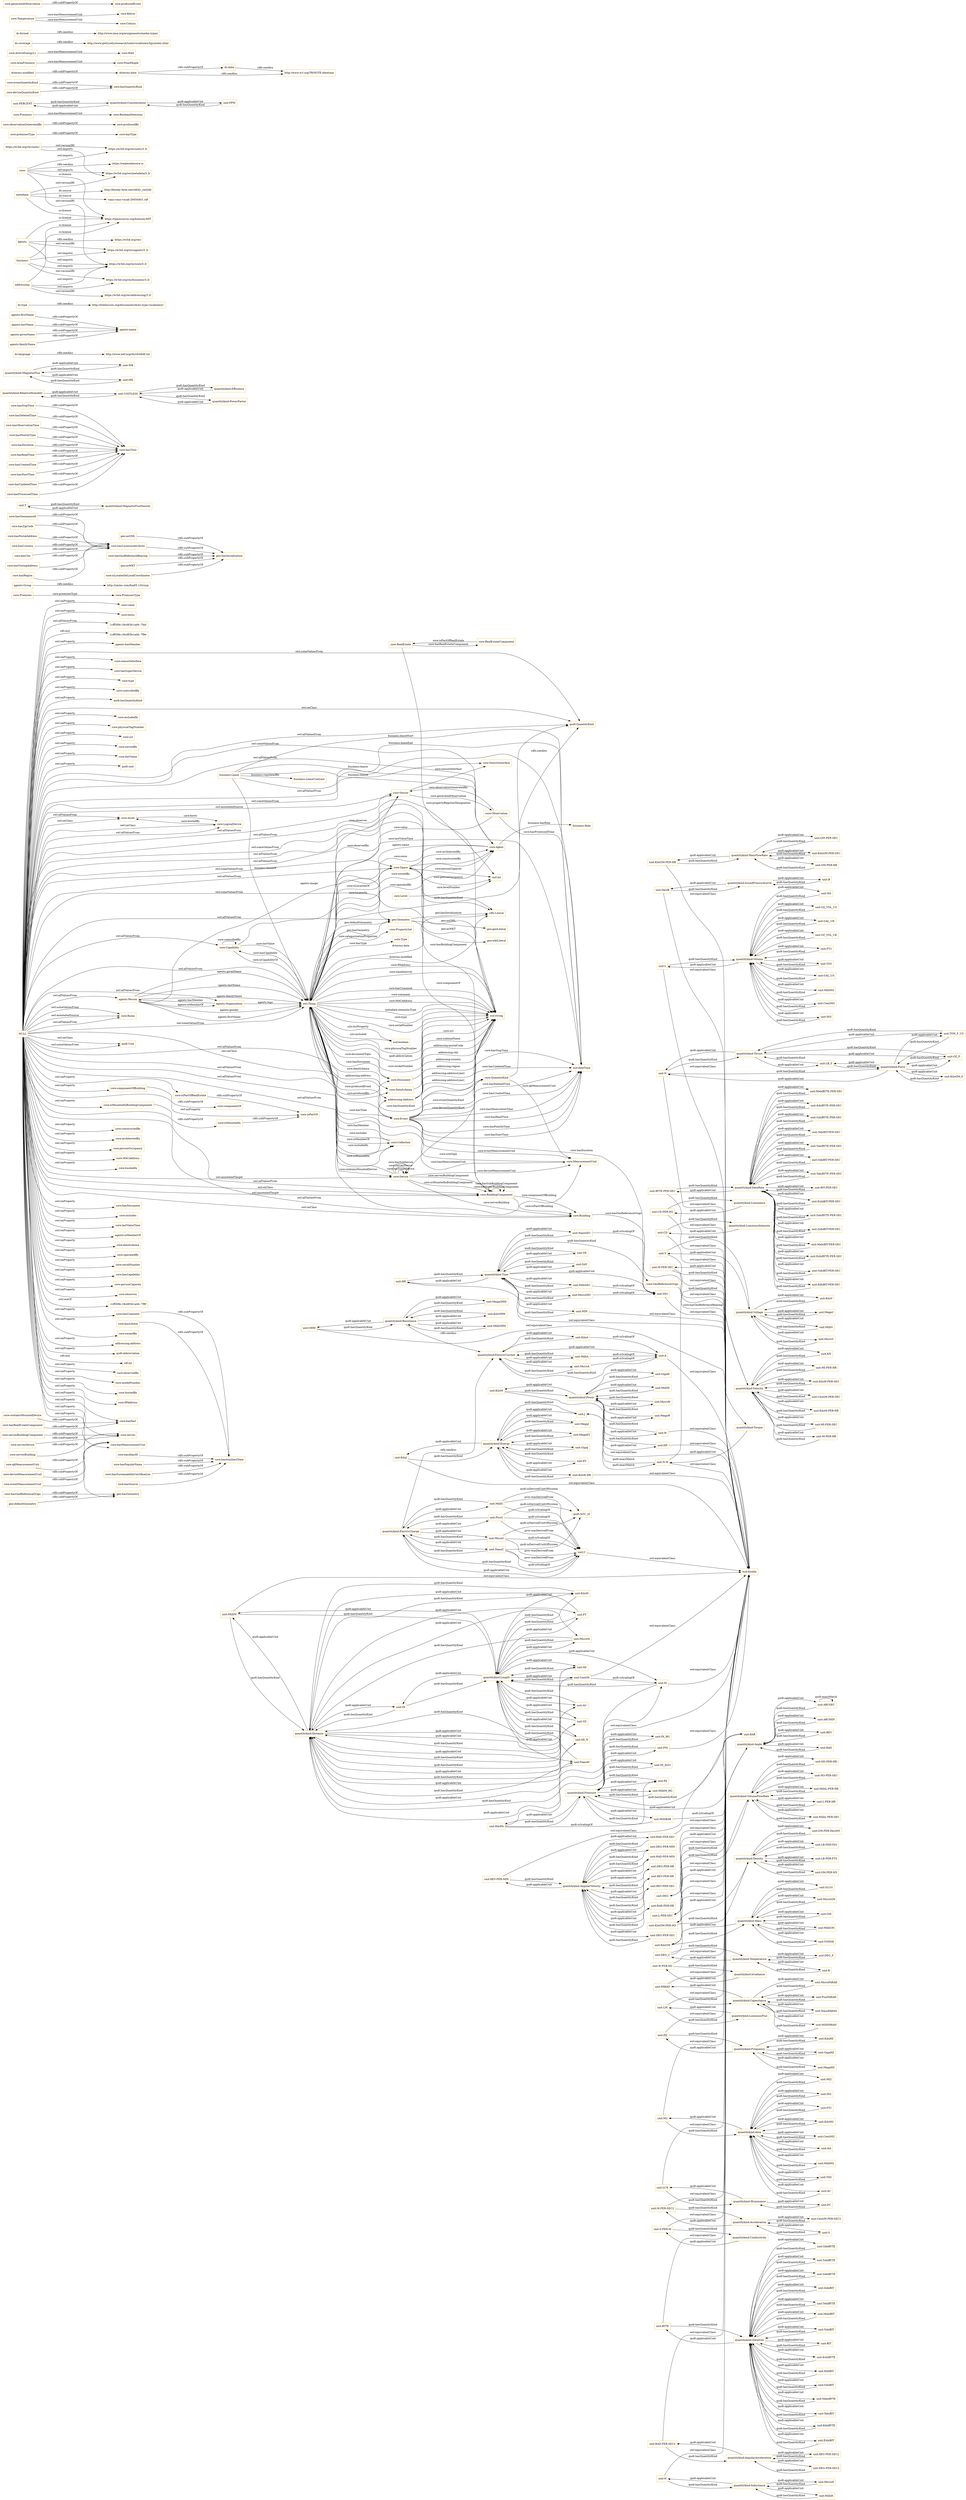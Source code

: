 digraph ar2dtool_diagram { 
rankdir=LR;
size="1501"
node [shape = rectangle, color="orange"]; "addressing:Address" "core:Premises" "core:Capability" "core:Observation" "core:Asset" "core:Level" "core:RealEstateComponent" "core:PropertySet" "core:Space" "core:Device" "core:Sensor" "geo:Geometry" "core:Type" "core:Building" "core:RealEstate" "core:Event" "core:GeoReferenceOrigo" "core:DataSchema" "core:BuildingComponent" "core:PremisesType" "core:LogicalDevice" "core:MeasurementUnit" "core:Agent" "core:Collection" "core:Room" "core:QuantityKind" "core:SensorInterface" "core:Document" "business:Role" "business:LeaseContract" "business:Lease" "qudt:Unit" "qudt:QuantityKind" "agents:Person" "agents:Organization" "agents:Group" ; /*classes style*/
	"geo:asGML" -> "geo:hasSerialization" [ label = "rdfs:subPropertyOf" ];
	"unit:FC" -> "quantitykind:Illuminance" [ label = "qudt:hasQuantityKind" ];
	"unit:IN" -> "quantitykind:Distance" [ label = "qudt:hasQuantityKind" ];
	"unit:IN" -> "quantitykind:Length" [ label = "qudt:hasQuantityKind" ];
	"unit:REV" -> "quantitykind:Angle" [ label = "qudt:hasQuantityKind" ];
	"unit:MI-PER-SEC" -> "quantitykind:Velocity" [ label = "qudt:hasQuantityKind" ];
	"unit:T" -> "quantitykind:MagneticFluxDensity" [ label = "qudt:hasQuantityKind" ];
	"core:hasStopTime" -> "core:hasTime" [ label = "rdfs:subPropertyOf" ];
	"unit:GigaJ" -> "quantitykind:Energy" [ label = "qudt:hasQuantityKind" ];
	"core:hasGeonamesId" -> "core:hasLocationAttribute" [ label = "rdfs:subPropertyOf" ];
	"core:containsMountedDevice" -> "core:hasPart" [ label = "rdfs:subPropertyOf" ];
	"unit:YobiBIT" -> "quantitykind:DataSize" [ label = "qudt:hasQuantityKind" ];
	"unit:TebiBYTE-PER-SEC" -> "quantitykind:DataRate" [ label = "qudt:hasQuantityKind" ];
	"quantitykind:RelativeHumidity" -> "unit:UNITLESS" [ label = "qudt:applicableUnit" ];
	"unit:GAL_US" -> "quantitykind:Volume" [ label = "qudt:hasQuantityKind" ];
	"unit:BIT-PER-SEC" -> "quantitykind:DataRate" [ label = "qudt:hasQuantityKind" ];
	"unit:KiloGM-PER-HR" -> "xsd:double" [ label = "owl:equivalentClass" ];
	"unit:KiloGM-PER-HR" -> "quantitykind:MassFlowRate" [ label = "qudt:hasQuantityKind" ];
	"core:hasDeletedTime" -> "core:hasTime" [ label = "rdfs:subPropertyOf" ];
	"unit:REV-PER-SEC2" -> "quantitykind:AngularAcceleration" [ label = "qudt:hasQuantityKind" ];
	"unit:DEG_F" -> "quantitykind:Temperature" [ label = "qudt:hasQuantityKind" ];
	"core:hasObservationTime" -> "core:hasTime" [ label = "rdfs:subPropertyOf" ];
	"quantitykind:SoundPressureLevel" -> "unit:B" [ label = "qudt:applicableUnit" ];
	"quantitykind:SoundPressureLevel" -> "unit:DeciB" [ label = "qudt:applicableUnit" ];
	"core:servesBuildingComponent" -> "core:serves" [ label = "rdfs:subPropertyOf" ];
	"unit:RAD" -> "quantitykind:Angle" [ label = "qudt:hasQuantityKind" ];
	"unit:MilliM3" -> "quantitykind:Volume" [ label = "qudt:hasQuantityKind" ];
	"core:hasLittera" -> "core:hasAuxiliaryData" [ label = "rdfs:subPropertyOf" ];
	"quantitykind:Volume" -> "unit:CentiM3" [ label = "qudt:applicableUnit" ];
	"quantitykind:Volume" -> "unit:MilliM3" [ label = "qudt:applicableUnit" ];
	"quantitykind:Volume" -> "unit:IN3" [ label = "qudt:applicableUnit" ];
	"quantitykind:Volume" -> "unit:M3" [ label = "qudt:applicableUnit" ];
	"quantitykind:Volume" -> "unit:OZ_VOL_US" [ label = "qudt:applicableUnit" ];
	"quantitykind:Volume" -> "unit:GAL_UK" [ label = "qudt:applicableUnit" ];
	"quantitykind:Volume" -> "unit:OZ_VOL_UK" [ label = "qudt:applicableUnit" ];
	"quantitykind:Volume" -> "unit:FT3" [ label = "qudt:applicableUnit" ];
	"quantitykind:Volume" -> "unit:L" [ label = "qudt:applicableUnit" ];
	"quantitykind:Volume" -> "unit:GAL_US" [ label = "qudt:applicableUnit" ];
	"quantitykind:Volume" -> "unit:YD3" [ label = "qudt:applicableUnit" ];
	"unit:HR" -> "xsd:double" [ label = "owl:equivalentClass" ];
	"unit:HR" -> "quantitykind:Time" [ label = "qudt:hasQuantityKind" ];
	"quantitykind:Thrust" -> "unit:N" [ label = "qudt:applicableUnit" ];
	"quantitykind:Thrust" -> "unit:TON_F_US" [ label = "qudt:applicableUnit" ];
	"quantitykind:Thrust" -> "unit:OZ_F" [ label = "qudt:applicableUnit" ];
	"quantitykind:Thrust" -> "unit:LB_F" [ label = "qudt:applicableUnit" ];
	"unit:OZ_VOL_UK" -> "quantitykind:Volume" [ label = "qudt:hasQuantityKind" ];
	"quantitykind:MagneticFlux" -> "unit:WB" [ label = "qudt:applicableUnit" ];
	"quantitykind:MagneticFlux" -> "unit:MX" [ label = "qudt:applicableUnit" ];
	"quantitykind:MagneticFluxDensity" -> "unit:T" [ label = "qudt:applicableUnit" ];
	"dc:language" -> "http://www.ietf.org/rfc/rfc4646.txt" [ label = "rdfs:seeAlso" ];
	"unit:BIT" -> "quantitykind:DataSize" [ label = "qudt:hasQuantityKind" ];
	"unit:WB" -> "quantitykind:MagneticFlux" [ label = "qudt:hasQuantityKind" ];
	"unit:DEG-PER-SEC" -> "quantitykind:AngularVelocity" [ label = "qudt:hasQuantityKind" ];
	"unit:FT" -> "quantitykind:Length" [ label = "qudt:hasQuantityKind" ];
	"unit:FT" -> "quantitykind:Distance" [ label = "qudt:hasQuantityKind" ];
	"unit:SEC" -> "xsd:double" [ label = "owl:equivalentClass" ];
	"unit:SEC" -> "quantitykind:Time" [ label = "qudt:hasQuantityKind" ];
	"core:hasZipCode" -> "core:hasLocationAttribute" [ label = "rdfs:subPropertyOf" ];
	"unit:KiloJ" -> "quantitykind:Energy" [ label = "qudt:hasQuantityKind" ];
	"unit:KiloJ" -> "xsd:double" [ label = "owl:equivalentClass" ];
	"unit:ExbiBYTE" -> "quantitykind:DataSize" [ label = "qudt:hasQuantityKind" ];
	"agents:firstName" -> "agents:name" [ label = "rdfs:subPropertyOf" ];
	"core:hasComment" -> "core:hasAuxiliaryData" [ label = "rdfs:subPropertyOf" ];
	"quantitykind:Resistance" -> "unit:OHM" [ label = "qudt:applicableUnit" ];
	"quantitykind:Resistance" -> "unit:MilliOHM" [ label = "qudt:applicableUnit" ];
	"quantitykind:Resistance" -> "unit:KiloOHM" [ label = "qudt:applicableUnit" ];
	"quantitykind:Resistance" -> "quantitykind:ElectricCurrent" [ label = "rdfs:seeAlso" ];
	"quantitykind:Resistance" -> "unit:MegaOHM" [ label = "qudt:applicableUnit" ];
	"unit:N-M" -> "xsd:double" [ label = "owl:equivalentClass" ];
	"unit:N-M" -> "quantitykind:Torque" [ label = "qudt:hasQuantityKind" ];
	"unit:N-M" -> "unit:J" [ label = "qudt:exactMatch" ];
	"unit:MegaJ" -> "quantitykind:Energy" [ label = "qudt:hasQuantityKind" ];
	"dc:type" -> "http://dublincore.org/documents/dcmi-type-vocabulary/" [ label = "rdfs:seeAlso" ];
	"unit:M-PER-HR" -> "quantitykind:Velocity" [ label = "qudt:hasQuantityKind" ];
	"quantitykind:Efficiency" -> "unit:UNITLESS" [ label = "qudt:applicableUnit" ];
	"quantitykind:Power" -> "unit:KiloW" [ label = "qudt:applicableUnit" ];
	"quantitykind:Power" -> "unit:MicroW" [ label = "qudt:applicableUnit" ];
	"quantitykind:Power" -> "unit:MegaW" [ label = "qudt:applicableUnit" ];
	"quantitykind:Power" -> "unit:W" [ label = "qudt:applicableUnit" ];
	"quantitykind:Power" -> "unit:GigaW" [ label = "qudt:applicableUnit" ];
	"quantitykind:Power" -> "unit:MilliW" [ label = "qudt:applicableUnit" ];
	"quantitykind:Power" -> "unit:HP" [ label = "qudt:applicableUnit" ];
	"unit:LB_F" -> "quantitykind:Force" [ label = "qudt:hasQuantityKind" ];
	"unit:LB_F" -> "quantitykind:Thrust" [ label = "qudt:hasQuantityKind" ];
	"unit:BYTE-PER-SEC" -> "quantitykind:DataRate" [ label = "qudt:hasQuantityKind" ];
	"unit:BYTE-PER-SEC" -> "xsd:double" [ label = "owl:equivalentClass" ];
	"core:hasPostalAddress" -> "core:hasLocationAttribute" [ label = "rdfs:subPropertyOf" ];
	"unit:IN_HG" -> "quantitykind:Pressure" [ label = "qudt:hasQuantityKind" ];
	"unit:IN_H2O" -> "quantitykind:Pressure" [ label = "qudt:hasQuantityKind" ];
	"metadata:" -> "https://opensource.org/licenses/MIT" [ label = "cc:license" ];
	"metadata:" -> "http://bloody-byte.net/rdf/dc_owl2dl/" [ label = "dc:source" ];
	"metadata:" -> "https://w3id.org/rec/metadata/3.3/" [ label = "owl:versionIRI" ];
	"metadata:" -> "vann:vann-vocab-20050401.rdf" [ label = "dc:source" ];
	"core:hasPointInTime" -> "core:hasTime" [ label = "rdfs:subPropertyOf" ];
	"quantitykind:Luminance" -> "unit:CD-PER-M2" [ label = "qudt:applicableUnit" ];
	"core:qkMeasurementUnit" -> "core:hasMeasurementUnit" [ label = "rdfs:subPropertyOf" ];
	"core:premisesType" -> "core:hasType" [ label = "rdfs:subPropertyOf" ];
	"core:observationGeneratedBy" -> "core:producedBy" [ label = "rdfs:subPropertyOf" ];
	"unit:J" -> "quantitykind:Energy" [ label = "qudt:hasQuantityKind" ];
	"unit:J" -> "unit:N-M" [ label = "qudt:exactMatch" ];
	"unit:CD" -> "quantitykind:LuminousIntensity" [ label = "qudt:hasQuantityKind" ];
	"unit:CD" -> "xsd:double" [ label = "owl:equivalentClass" ];
	"unit:ExbiBIT-PER-SEC" -> "quantitykind:DataRate" [ label = "qudt:hasQuantityKind" ];
	"quantitykind:Voltage" -> "unit:V" [ label = "qudt:applicableUnit" ];
	"quantitykind:Voltage" -> "unit:MilliV" [ label = "qudt:applicableUnit" ];
	"quantitykind:Voltage" -> "unit:MicroV" [ label = "qudt:applicableUnit" ];
	"quantitykind:Voltage" -> "unit:KiloV" [ label = "qudt:applicableUnit" ];
	"quantitykind:Voltage" -> "unit:MegaV" [ label = "qudt:applicableUnit" ];
	"unit:M-PER-SEC" -> "quantitykind:Velocity" [ label = "qudt:hasQuantityKind" ];
	"unit:M-PER-SEC" -> "xsd:double" [ label = "owl:equivalentClass" ];
	"unit:MI2" -> "quantitykind:Area" [ label = "qudt:hasQuantityKind" ];
	"core:hasGeoReferenceBearing" -> "geo:hasSerialization" [ label = "rdfs:subPropertyOf" ];
	"unit:DEG" -> "quantitykind:Angle" [ label = "qudt:hasQuantityKind" ];
	"unit:DEG" -> "xsd:double" [ label = "owl:equivalentClass" ];
	"unit:LB-PER-FT3" -> "quantitykind:Density" [ label = "qudt:hasQuantityKind" ];
	"unit:MicroGM" -> "quantitykind:Mass" [ label = "qudt:hasQuantityKind" ];
	"unit:MicroV" -> "quantitykind:Voltage" [ label = "qudt:hasQuantityKind" ];
	"unit:IN2" -> "quantitykind:Area" [ label = "qudt:hasQuantityKind" ];
	"core:deviceMeasurementUnit" -> "core:hasMeasurementUnit" [ label = "rdfs:subPropertyOf" ];
	"core:hasDuration" -> "core:hasTime" [ label = "rdfs:subPropertyOf" ];
	"unit:REV-PER-SEC" -> "quantitykind:AngularVelocity" [ label = "qudt:hasQuantityKind" ];
	"core:hasCountry" -> "core:hasLocationAttribute" [ label = "rdfs:subPropertyOf" ];
	"core:hasCity" -> "core:hasLocationAttribute" [ label = "rdfs:subPropertyOf" ];
	"unit:L-PER-SEC" -> "xsd:double" [ label = "owl:equivalentClass" ];
	"unit:L-PER-SEC" -> "quantitykind:VolumeFlowRate" [ label = "qudt:hasQuantityKind" ];
	"quantitykind:Density" -> "unit:GM-PER-M3" [ label = "qudt:applicableUnit" ];
	"quantitykind:Density" -> "unit:LB-PER-FT3" [ label = "qudt:applicableUnit" ];
	"quantitykind:Density" -> "unit:GM-PER-DeciM3" [ label = "qudt:applicableUnit" ];
	"quantitykind:Density" -> "unit:LB-PER-YD3" [ label = "qudt:applicableUnit" ];
	"quantitykind:Density" -> "unit:KiloGM-PER-M3" [ label = "qudt:applicableUnit" ];
	"quantitykind:Mass" -> "unit:KiloGM" [ label = "qudt:applicableUnit" ];
	"quantitykind:Mass" -> "unit:GM" [ label = "qudt:applicableUnit" ];
	"quantitykind:Mass" -> "unit:MicroGM" [ label = "qudt:applicableUnit" ];
	"quantitykind:Mass" -> "unit:MilliGM" [ label = "qudt:applicableUnit" ];
	"quantitykind:Mass" -> "unit:TONNE" [ label = "qudt:applicableUnit" ];
	"quantitykind:Mass" -> "unit:SLUG" [ label = "qudt:applicableUnit" ];
	"unit:KibiBIT" -> "quantitykind:DataSize" [ label = "qudt:hasQuantityKind" ];
	"agents:lastName" -> "agents:name" [ label = "rdfs:subPropertyOf" ];
	"unit:PA" -> "quantitykind:Pressure" [ label = "qudt:hasQuantityKind" ];
	"core:hasReadTime" -> "core:hasTime" [ label = "rdfs:subPropertyOf" ];
	"unit:DEG-PER-SEC2" -> "quantitykind:AngularAcceleration" [ label = "qudt:hasQuantityKind" ];
	"quantitykind:Time" -> "unit:MilliSEC" [ label = "qudt:applicableUnit" ];
	"quantitykind:Time" -> "unit:SEC" [ label = "qudt:applicableUnit" ];
	"quantitykind:Time" -> "unit:DAY" [ label = "qudt:applicableUnit" ];
	"quantitykind:Time" -> "unit:MicroSEC" [ label = "qudt:applicableUnit" ];
	"quantitykind:Time" -> "unit:HR" [ label = "qudt:applicableUnit" ];
	"quantitykind:Time" -> "unit:MIN" [ label = "qudt:applicableUnit" ];
	"quantitykind:Time" -> "unit:YR" [ label = "qudt:applicableUnit" ];
	"quantitykind:Time" -> "unit:NanoSEC" [ label = "qudt:applicableUnit" ];
	"core:hasCreatedTime" -> "core:hasTime" [ label = "rdfs:subPropertyOf" ];
	"unit:KiloV" -> "quantitykind:Voltage" [ label = "qudt:hasQuantityKind" ];
	"core:" -> "https://realestatecore.io" [ label = "rdfs:seeAlso" ];
	"core:" -> "https://w3id.org/rec/units/3.3/" [ label = "owl:imports" ];
	"core:" -> "https://w3id.org/rec/metadata/3.3/" [ label = "owl:imports" ];
	"core:" -> "https://w3id.org/rec/core/3.3/" [ label = "owl:versionIRI" ];
	"core:" -> "https://opensource.org/licenses/MIT" [ label = "cc:license" ];
	"unit:GibiBIT" -> "quantitykind:DataSize" [ label = "qudt:hasQuantityKind" ];
	"unit:DEG-PER-MIN" -> "quantitykind:AngularVelocity" [ label = "qudt:hasQuantityKind" ];
	"unit:ZebiBYTE-PER-SEC" -> "quantitykind:DataRate" [ label = "qudt:hasQuantityKind" ];
	"core:Presence" -> "core:BooleanDetection" [ label = "core:hasMeasurementUnit" ];
	"quantitykind:Temperature" -> "unit:K" [ label = "qudt:applicableUnit" ];
	"quantitykind:Temperature" -> "unit:DEG_F" [ label = "qudt:applicableUnit" ];
	"quantitykind:Temperature" -> "unit:DEG_C" [ label = "qudt:applicableUnit" ];
	"unit:KiloPA" -> "xsd:double" [ label = "owl:equivalentClass" ];
	"unit:KiloPA" -> "unit:PA" [ label = "qudt:isScalingOf" ];
	"unit:KiloPA" -> "quantitykind:Pressure" [ label = "qudt:hasQuantityKind" ];
	"unit:MIN" -> "xsd:double" [ label = "owl:equivalentClass" ];
	"unit:MIN" -> "quantitykind:Time" [ label = "qudt:hasQuantityKind" ];
	"unit:ZebiBIT-PER-SEC" -> "quantitykind:DataRate" [ label = "qudt:hasQuantityKind" ];
	"core:hasStartTime" -> "core:hasTime" [ label = "rdfs:subPropertyOf" ];
	"geo:asWKT" -> "geo:hasSerialization" [ label = "rdfs:subPropertyOf" ];
	"quantitykind:AngularVelocity" -> "unit:DEG-PER-SEC" [ label = "qudt:applicableUnit" ];
	"quantitykind:AngularVelocity" -> "unit:REV-PER-MIN" [ label = "qudt:applicableUnit" ];
	"quantitykind:AngularVelocity" -> "unit:RAD-PER-SEC" [ label = "qudt:applicableUnit" ];
	"quantitykind:AngularVelocity" -> "unit:DEG-PER-HR" [ label = "qudt:applicableUnit" ];
	"quantitykind:AngularVelocity" -> "unit:REV-PER-HR" [ label = "qudt:applicableUnit" ];
	"quantitykind:AngularVelocity" -> "unit:RAD-PER-MIN" [ label = "qudt:applicableUnit" ];
	"quantitykind:AngularVelocity" -> "unit:RAD-PER-HR" [ label = "qudt:applicableUnit" ];
	"quantitykind:AngularVelocity" -> "unit:REV-PER-SEC" [ label = "qudt:applicableUnit" ];
	"quantitykind:AngularVelocity" -> "unit:DEG-PER-MIN" [ label = "qudt:applicableUnit" ];
	"unit:KN" -> "quantitykind:Velocity" [ label = "qudt:hasQuantityKind" ];
	"unit:MegaV" -> "quantitykind:Voltage" [ label = "qudt:hasQuantityKind" ];
	"quantitykind:Energy" -> "unit:MegaEV" [ label = "qudt:applicableUnit" ];
	"quantitykind:Energy" -> "unit:GigaJ" [ label = "qudt:applicableUnit" ];
	"quantitykind:Energy" -> "unit:J" [ label = "qudt:applicableUnit" ];
	"quantitykind:Energy" -> "unit:MegaJ" [ label = "qudt:applicableUnit" ];
	"quantitykind:Energy" -> "unit:KiloW-HR" [ label = "qudt:applicableUnit" ];
	"quantitykind:Energy" -> "unit:EV" [ label = "qudt:applicableUnit" ];
	"quantitykind:Energy" -> "unit:KiloJ" [ label = "qudt:applicableUnit" ];
	"https://w3id.org/rec/units/" -> "https://w3id.org/rec/metadata/3.3/" [ label = "owl:imports" ];
	"https://w3id.org/rec/units/" -> "https://w3id.org/rec/units/3.3/" [ label = "owl:versionIRI" ];
	"core:hasRealEstateComponent" -> "core:hasPart" [ label = "rdfs:subPropertyOf" ];
	"unit:YR" -> "quantitykind:Time" [ label = "qudt:hasQuantityKind" ];
	"unit:RAD-PER-SEC" -> "quantitykind:AngularVelocity" [ label = "qudt:hasQuantityKind" ];
	"unit:RAD-PER-SEC" -> "xsd:double" [ label = "owl:equivalentClass" ];
	"unit:M3-PER-SEC" -> "quantitykind:VolumeFlowRate" [ label = "qudt:hasQuantityKind" ];
	"unit:K" -> "quantitykind:Temperature" [ label = "qudt:hasQuantityKind" ];
	"unit:W-PER-M2" -> "xsd:double" [ label = "owl:equivalentClass" ];
	"unit:W-PER-M2" -> "quantitykind:Irradiance" [ label = "qudt:hasQuantityKind" ];
	"quantitykind:DataRate" -> "unit:MebiBIT-PER-SEC" [ label = "qudt:applicableUnit" ];
	"quantitykind:DataRate" -> "unit:ExbiBYTE-PER-SEC" [ label = "qudt:applicableUnit" ];
	"quantitykind:DataRate" -> "unit:YobiBIT-PER-SEC" [ label = "qudt:applicableUnit" ];
	"quantitykind:DataRate" -> "unit:BIT-PER-SEC" [ label = "qudt:applicableUnit" ];
	"quantitykind:DataRate" -> "unit:TebiBYTE-PER-SEC" [ label = "qudt:applicableUnit" ];
	"quantitykind:DataRate" -> "unit:KibiBIT-PER-SEC" [ label = "qudt:applicableUnit" ];
	"quantitykind:DataRate" -> "unit:MebiBYTE-PER-SEC" [ label = "qudt:applicableUnit" ];
	"quantitykind:DataRate" -> "unit:KibiBYTE-PER-SEC" [ label = "qudt:applicableUnit" ];
	"quantitykind:DataRate" -> "unit:GibiBYTE-PER-SEC" [ label = "qudt:applicableUnit" ];
	"quantitykind:DataRate" -> "unit:TebiBIT-PER-SEC" [ label = "qudt:applicableUnit" ];
	"quantitykind:DataRate" -> "unit:ZebiBIT-PER-SEC" [ label = "qudt:applicableUnit" ];
	"quantitykind:DataRate" -> "unit:YobiBYTE-PER-SEC" [ label = "qudt:applicableUnit" ];
	"quantitykind:DataRate" -> "unit:GibiBIT-PER-SEC" [ label = "qudt:applicableUnit" ];
	"quantitykind:DataRate" -> "unit:BYTE-PER-SEC" [ label = "qudt:applicableUnit" ];
	"quantitykind:DataRate" -> "unit:ZebiBYTE-PER-SEC" [ label = "qudt:applicableUnit" ];
	"quantitykind:DataRate" -> "unit:ExbiBIT-PER-SEC" [ label = "qudt:applicableUnit" ];
	"unit:MI-PER-HR" -> "quantitykind:Velocity" [ label = "qudt:hasQuantityKind" ];
	"unit:V" -> "quantitykind:Voltage" [ label = "qudt:hasQuantityKind" ];
	"unit:V" -> "xsd:double" [ label = "owl:equivalentClass" ];
	"unit:GM-PER-SEC" -> "quantitykind:MassFlowRate" [ label = "qudt:hasQuantityKind" ];
	"unit:GM-PER-M3" -> "quantitykind:Density" [ label = "qudt:hasQuantityKind" ];
	"unit:GM-PER-DeciM3" -> "quantitykind:Density" [ label = "qudt:hasQuantityKind" ];
	"quantitykind:Length" -> "unit:MicroM" [ label = "qudt:applicableUnit" ];
	"quantitykind:Length" -> "unit:YD" [ label = "qudt:applicableUnit" ];
	"quantitykind:Length" -> "unit:MilliM" [ label = "qudt:applicableUnit" ];
	"quantitykind:Length" -> "unit:M" [ label = "qudt:applicableUnit" ];
	"quantitykind:Length" -> "unit:MI" [ label = "qudt:applicableUnit" ];
	"quantitykind:Length" -> "unit:FT" [ label = "qudt:applicableUnit" ];
	"quantitykind:Length" -> "unit:NanoM" [ label = "qudt:applicableUnit" ];
	"quantitykind:Length" -> "unit:CentiM" [ label = "qudt:applicableUnit" ];
	"quantitykind:Length" -> "unit:IN" [ label = "qudt:applicableUnit" ];
	"quantitykind:Length" -> "unit:MI_N" [ label = "qudt:applicableUnit" ];
	"quantitykind:Length" -> "unit:AU" [ label = "qudt:applicableUnit" ];
	"quantitykind:Length" -> "unit:KiloM" [ label = "qudt:applicableUnit" ];
	"unit:GigaW" -> "quantitykind:Power" [ label = "qudt:hasQuantityKind" ];
	"unit:MicroA" -> "quantitykind:ElectricCurrent" [ label = "qudt:hasQuantityKind" ];
	"unit:MicroA" -> "unit:A" [ label = "qudt:isScalingOf" ];
	"unit:KiloGM-PER-SEC" -> "quantitykind:MassFlowRate" [ label = "qudt:hasQuantityKind" ];
	"unit:MebiBYTE" -> "quantitykind:DataSize" [ label = "qudt:hasQuantityKind" ];
	"agents:" -> "https://w3id.org/rec/core/3.3/" [ label = "owl:imports" ];
	"agents:" -> "https://w3id.org/rec/agents/3.3/" [ label = "owl:versionIRI" ];
	"agents:" -> "https://w3id.org/rec/" [ label = "rdfs:seeAlso" ];
	"agents:" -> "https://opensource.org/licenses/MIT" [ label = "cc:license" ];
	"quantitykind:Capacitance" -> "unit:NanoFARAD" [ label = "qudt:applicableUnit" ];
	"quantitykind:Capacitance" -> "unit:MilliFARAD" [ label = "qudt:applicableUnit" ];
	"quantitykind:Capacitance" -> "unit:FARAD" [ label = "qudt:applicableUnit" ];
	"quantitykind:Capacitance" -> "unit:MicroFARAD" [ label = "qudt:applicableUnit" ];
	"quantitykind:Capacitance" -> "unit:PicoFARAD" [ label = "qudt:applicableUnit" ];
	"core:hasGeoReferenceOrigo" -> "geo:hasGeometry" [ label = "rdfs:subPropertyOf" ];
	"business:" -> "https://w3id.org/rec/core/3.3/" [ label = "owl:imports" ];
	"business:" -> "https://w3id.org/rec/business/3.3/" [ label = "owl:versionIRI" ];
	"business:" -> "https://w3id.org/rec/agents/3.3/" [ label = "owl:imports" ];
	"business:" -> "https://opensource.org/licenses/MIT" [ label = "cc:license" ];
	"unit:ARCSEC" -> "unit:ARCSEC" [ label = "qudt:exactMatch" ];
	"unit:ARCSEC" -> "quantitykind:Angle" [ label = "qudt:hasQuantityKind" ];
	"unit:MilliV" -> "quantitykind:Voltage" [ label = "qudt:hasQuantityKind" ];
	"unit:PERCENT" -> "quantitykind:Concentration" [ label = "qudt:hasQuantityKind" ];
	"unit:MicroW" -> "quantitykind:Power" [ label = "qudt:hasQuantityKind" ];
	"unit:IN3" -> "quantitykind:Volume" [ label = "qudt:hasQuantityKind" ];
	"unit:SLUG" -> "quantitykind:Mass" [ label = "qudt:hasQuantityKind" ];
	"unit:MicroSEC" -> "unit:SEC" [ label = "qudt:isScalingOf" ];
	"unit:MicroSEC" -> "quantitykind:Time" [ label = "qudt:hasQuantityKind" ];
	"unit:MilliL-PER-HR" -> "quantitykind:VolumeFlowRate" [ label = "qudt:hasQuantityKind" ];
	"unit:BAR" -> "quantitykind:Pressure" [ label = "qudt:hasQuantityKind" ];
	"unit:TebiBIT" -> "quantitykind:DataSize" [ label = "qudt:hasQuantityKind" ];
	"unit:NanoSEC" -> "quantitykind:Time" [ label = "qudt:hasQuantityKind" ];
	"unit:NanoSEC" -> "unit:SEC" [ label = "qudt:isScalingOf" ];
	"core:eventQuantityKind" -> "core:hasQuantityKind" [ label = "rdfs:subPropertyOf" ];
	"unit:L-PER-HR" -> "quantitykind:VolumeFlowRate" [ label = "qudt:hasQuantityKind" ];
	"unit:MilliM_HG" -> "quantitykind:Pressure" [ label = "qudt:hasQuantityKind" ];
	"unit:DEG-PER-HR" -> "quantitykind:AngularVelocity" [ label = "qudt:hasQuantityKind" ];
	"quantitykind:VolumeFlowRate" -> "unit:MilliL-PER-SEC" [ label = "qudt:applicableUnit" ];
	"quantitykind:VolumeFlowRate" -> "unit:L-PER-SEC" [ label = "qudt:applicableUnit" ];
	"quantitykind:VolumeFlowRate" -> "unit:MilliL-PER-HR" [ label = "qudt:applicableUnit" ];
	"quantitykind:VolumeFlowRate" -> "unit:M3-PER-SEC" [ label = "qudt:applicableUnit" ];
	"quantitykind:VolumeFlowRate" -> "unit:M3-PER-HR" [ label = "qudt:applicableUnit" ];
	"quantitykind:VolumeFlowRate" -> "unit:L-PER-HR" [ label = "qudt:applicableUnit" ];
	"unit:REV-PER-MIN" -> "xsd:double" [ label = "owl:equivalentClass" ];
	"unit:REV-PER-MIN" -> "quantitykind:AngularVelocity" [ label = "qudt:hasQuantityKind" ];
	"unit:UNITLESS" -> "quantitykind:PowerFactor" [ label = "qudt:hasQuantityKind" ];
	"unit:UNITLESS" -> "quantitykind:Efficiency" [ label = "qudt:hasQuantityKind" ];
	"unit:UNITLESS" -> "quantitykind:RelativeHumidity" [ label = "qudt:hasQuantityKind" ];
	"unit:MI_N" -> "quantitykind:Length" [ label = "qudt:hasQuantityKind" ];
	"unit:MI_N" -> "quantitykind:Distance" [ label = "qudt:hasQuantityKind" ];
	"unit:REV-PER-HR" -> "quantitykind:AngularVelocity" [ label = "qudt:hasQuantityKind" ];
	"unit:MilliSEC" -> "unit:SEC" [ label = "qudt:isScalingOf" ];
	"unit:MilliSEC" -> "quantitykind:Time" [ label = "qudt:hasQuantityKind" ];
	"unit:ExbiBYTE-PER-SEC" -> "quantitykind:DataRate" [ label = "qudt:hasQuantityKind" ];
	"unit:KibiBYTE" -> "quantitykind:DataSize" [ label = "qudt:hasQuantityKind" ];
	"dcterms:date" -> "dc:date" [ label = "rdfs:subPropertyOf" ];
	"dcterms:date" -> "http://www.w3.org/TR/NOTE-datetime" [ label = "rdfs:seeAlso" ];
	"unit:KiloA" -> "quantitykind:ElectricCurrent" [ label = "qudt:hasQuantityKind" ];
	"unit:KiloA" -> "unit:A" [ label = "qudt:isScalingOf" ];
	"core:AreaPresence" -> "core:NumPeople" [ label = "core:hasMeasurementUnit" ];
	"unit:MX" -> "quantitykind:MagneticFlux" [ label = "qudt:hasQuantityKind" ];
	"unit:KiloW" -> "xsd:double" [ label = "owl:equivalentClass" ];
	"unit:KiloW" -> "quantitykind:Power" [ label = "qudt:hasQuantityKind" ];
	"unit:FT2" -> "quantitykind:Area" [ label = "qudt:hasQuantityKind" ];
	"unit:GM" -> "quantitykind:Mass" [ label = "qudt:hasQuantityKind" ];
	"core:hasUpdatedTime" -> "core:hasTime" [ label = "rdfs:subPropertyOf" ];
	"quantitykind:LuminousFlux" -> "unit:LM" [ label = "qudt:applicableUnit" ];
	"unit:NanoFARAD" -> "quantitykind:Capacitance" [ label = "qudt:hasQuantityKind" ];
	"unit:CentiM-PER-SEC2" -> "quantitykind:Acceleration" [ label = "qudt:hasQuantityKind" ];
	"unit:TONNE" -> "quantitykind:Mass" [ label = "qudt:hasQuantityKind" ];
	"agents:givenName" -> "agents:name" [ label = "rdfs:subPropertyOf" ];
	"unit:DEG_C" -> "quantitykind:Temperature" [ label = "qudt:hasQuantityKind" ];
	"unit:DEG_C" -> "xsd:double" [ label = "owl:equivalentClass" ];
	"geo:defaultGeometry" -> "geo:hasGeometry" [ label = "rdfs:subPropertyOf" ];
	"unit:GibiBIT-PER-SEC" -> "quantitykind:DataRate" [ label = "qudt:hasQuantityKind" ];
	"unit:MegaW" -> "quantitykind:Power" [ label = "qudt:hasQuantityKind" ];
	"unit:PPM" -> "quantitykind:Concentration" [ label = "qudt:hasQuantityKind" ];
	"core:ActiveEnergyL1" -> "core:Watt" [ label = "core:hasMeasurementUnit" ];
	"unit:LB-PER-YD3" -> "quantitykind:Density" [ label = "qudt:hasQuantityKind" ];
	"unit:KiloOHM" -> "quantitykind:Resistance" [ label = "qudt:hasQuantityKind" ];
	"unit:KiloM-PER-SEC" -> "quantitykind:Velocity" [ label = "qudt:hasQuantityKind" ];
	"unit:HZ" -> "xsd:double" [ label = "owl:equivalentClass" ];
	"unit:HZ" -> "quantitykind:Frequency" [ label = "qudt:hasQuantityKind" ];
	"unit:OZ_VOL_US" -> "quantitykind:Volume" [ label = "qudt:hasQuantityKind" ];
	"unit:FARAD" -> "quantitykind:Capacitance" [ label = "qudt:hasQuantityKind" ];
	"unit:FARAD" -> "xsd:double" [ label = "owl:equivalentClass" ];
	"unit:A" -> "xsd:double" [ label = "owl:equivalentClass" ];
	"unit:A" -> "quantitykind:ElectricCurrent" [ label = "qudt:hasQuantityKind" ];
	"core:servesDevice" -> "core:serves" [ label = "rdfs:subPropertyOf" ];
	"unit:ExbiBIT" -> "quantitykind:DataSize" [ label = "qudt:hasQuantityKind" ];
	"unit:M2" -> "xsd:double" [ label = "owl:equivalentClass" ];
	"unit:M2" -> "quantitykind:Area" [ label = "qudt:hasQuantityKind" ];
	"unit:LUX" -> "quantitykind:Illuminance" [ label = "qudt:hasQuantityKind" ];
	"unit:LUX" -> "xsd:double" [ label = "owl:equivalentClass" ];
	"quantitykind:Acceleration" -> "unit:G" [ label = "qudt:applicableUnit" ];
	"quantitykind:Acceleration" -> "unit:CentiM-PER-SEC2" [ label = "qudt:applicableUnit" ];
	"quantitykind:Acceleration" -> "unit:M-PER-SEC2" [ label = "qudt:applicableUnit" ];
	"unit:KiloW-HR" -> "xsd:double" [ label = "owl:equivalentClass" ];
	"unit:KiloW-HR" -> "quantitykind:Energy" [ label = "qudt:hasQuantityKind" ];
	"unit:KiloGM" -> "xsd:double" [ label = "owl:equivalentClass" ];
	"unit:KiloGM" -> "quantitykind:Mass" [ label = "qudt:hasQuantityKind" ];
	"unit:L" -> "xsd:double" [ label = "owl:equivalentClass" ];
	"unit:L" -> "quantitykind:Volume" [ label = "qudt:hasQuantityKind" ];
	"core:hasLocationAttribute" -> "geo:hasSerialization" [ label = "rdfs:subPropertyOf" ];
	"quantitykind:Angle" -> "unit:RAD" [ label = "qudt:applicableUnit" ];
	"quantitykind:Angle" -> "unit:REV" [ label = "qudt:applicableUnit" ];
	"quantitykind:Angle" -> "unit:DEG" [ label = "qudt:applicableUnit" ];
	"quantitykind:Angle" -> "unit:ARCSEC" [ label = "qudt:applicableUnit" ];
	"quantitykind:Angle" -> "unit:ARCMIN" [ label = "qudt:applicableUnit" ];
	"unit:S-PER-M" -> "quantitykind:Conductivity" [ label = "qudt:hasQuantityKind" ];
	"unit:S-PER-M" -> "xsd:double" [ label = "owl:equivalentClass" ];
	"core:deviceQuantityKind" -> "core:hasQuantityKind" [ label = "rdfs:subPropertyOf" ];
	"unit:W" -> "xsd:double" [ label = "owl:equivalentClass" ];
	"unit:W" -> "quantitykind:Power" [ label = "qudt:hasQuantityKind" ];
	"core:componentOfBuilding" -> "core:componentOf" [ label = "rdfs:subPropertyOf" ];
	"unit:RAD-PER-MIN" -> "quantitykind:AngularVelocity" [ label = "qudt:hasQuantityKind" ];
	"unit:GAL_UK" -> "quantitykind:Volume" [ label = "qudt:hasQuantityKind" ];
	"core:eventMeasurementUnit" -> "core:hasMeasurementUnit" [ label = "rdfs:subPropertyOf" ];
	"unit:MilliA" -> "quantitykind:ElectricCurrent" [ label = "qudt:hasQuantityKind" ];
	"unit:MilliA" -> "unit:A" [ label = "qudt:isScalingOf" ];
	"unit:MilliFARAD" -> "quantitykind:Capacitance" [ label = "qudt:hasQuantityKind" ];
	"quantitykind:Velocity" -> "unit:KiloM-PER-SEC" [ label = "qudt:applicableUnit" ];
	"quantitykind:Velocity" -> "unit:M-PER-HR" [ label = "qudt:applicableUnit" ];
	"quantitykind:Velocity" -> "unit:KN" [ label = "qudt:applicableUnit" ];
	"quantitykind:Velocity" -> "unit:CentiM-PER-SEC" [ label = "qudt:applicableUnit" ];
	"quantitykind:Velocity" -> "unit:MI-PER-SEC" [ label = "qudt:applicableUnit" ];
	"quantitykind:Velocity" -> "unit:MI-PER-HR" [ label = "qudt:applicableUnit" ];
	"quantitykind:Velocity" -> "unit:KiloM-PER-HR" [ label = "qudt:applicableUnit" ];
	"quantitykind:Velocity" -> "unit:M-PER-SEC" [ label = "qudt:applicableUnit" ];
	"unit:KiloHZ" -> "quantitykind:Frequency" [ label = "qudt:hasQuantityKind" ];
	"unit:MicroM" -> "quantitykind:Distance" [ label = "qudt:hasQuantityKind" ];
	"unit:MicroM" -> "quantitykind:Length" [ label = "qudt:hasQuantityKind" ];
	"unit:NanoM" -> "quantitykind:Distance" [ label = "qudt:hasQuantityKind" ];
	"unit:NanoM" -> "quantitykind:Length" [ label = "qudt:hasQuantityKind" ];
	"unit:MebiBIT-PER-SEC" -> "quantitykind:DataRate" [ label = "qudt:hasQuantityKind" ];
	"unit:GibiBYTE-PER-SEC" -> "quantitykind:DataRate" [ label = "qudt:hasQuantityKind" ];
	"unit:MilliW" -> "quantitykind:Power" [ label = "qudt:hasQuantityKind" ];
	"unit:KiloM2" -> "quantitykind:Area" [ label = "qudt:hasQuantityKind" ];
	"unit:CD-PER-M2" -> "xsd:double" [ label = "owl:equivalentClass" ];
	"unit:CD-PER-M2" -> "quantitykind:Luminance" [ label = "qudt:hasQuantityKind" ];
	"unit:TON_F_US" -> "quantitykind:Force" [ label = "qudt:hasQuantityKind" ];
	"unit:TON_F_US" -> "quantitykind:Thrust" [ label = "qudt:hasQuantityKind" ];
	"unit:PicoFARAD" -> "quantitykind:Capacitance" [ label = "qudt:hasQuantityKind" ];
	"quantitykind:Conductivity" -> "unit:S-PER-M" [ label = "qudt:applicableUnit" ];
	"quantitykind:Illuminance" -> "unit:LUX" [ label = "qudt:applicableUnit" ];
	"quantitykind:Illuminance" -> "unit:FC" [ label = "qudt:applicableUnit" ];
	"unit:ARCMIN" -> "quantitykind:Angle" [ label = "qudt:hasQuantityKind" ];
	"unit:OHM" -> "xsd:double" [ label = "owl:equivalentClass" ];
	"unit:OHM" -> "quantitykind:Resistance" [ label = "qudt:hasQuantityKind" ];
	"quantitykind:Concentration" -> "unit:PPM" [ label = "qudt:applicableUnit" ];
	"quantitykind:Concentration" -> "unit:PERCENT" [ label = "qudt:applicableUnit" ];
	"core:hasVistingAddress" -> "core:hasLocationAttribute" [ label = "rdfs:subPropertyOf" ];
	"unit:G" -> "quantitykind:Acceleration" [ label = "qudt:hasQuantityKind" ];
	"quantitykind:Area" -> "unit:CentiM2" [ label = "qudt:applicableUnit" ];
	"quantitykind:Area" -> "unit:HA" [ label = "qudt:applicableUnit" ];
	"quantitykind:Area" -> "unit:FT2" [ label = "qudt:applicableUnit" ];
	"quantitykind:Area" -> "unit:MilliM2" [ label = "qudt:applicableUnit" ];
	"quantitykind:Area" -> "unit:KiloM2" [ label = "qudt:applicableUnit" ];
	"quantitykind:Area" -> "unit:MI2" [ label = "qudt:applicableUnit" ];
	"quantitykind:Area" -> "unit:YD2" [ label = "qudt:applicableUnit" ];
	"quantitykind:Area" -> "unit:IN2" [ label = "qudt:applicableUnit" ];
	"quantitykind:Area" -> "unit:M2" [ label = "qudt:applicableUnit" ];
	"quantitykind:Area" -> "unit:AC" [ label = "qudt:applicableUnit" ];
	"unit:MilliL-PER-SEC" -> "quantitykind:VolumeFlowRate" [ label = "qudt:hasQuantityKind" ];
	"unit:OZ_F" -> "quantitykind:Thrust" [ label = "qudt:hasQuantityKind" ];
	"unit:OZ_F" -> "quantitykind:Force" [ label = "qudt:hasQuantityKind" ];
	"quantitykind:Frequency" -> "unit:GigaHZ" [ label = "qudt:applicableUnit" ];
	"quantitykind:Frequency" -> "unit:KiloHZ" [ label = "qudt:applicableUnit" ];
	"quantitykind:Frequency" -> "unit:MegaHZ" [ label = "qudt:applicableUnit" ];
	"quantitykind:Frequency" -> "unit:HZ" [ label = "qudt:applicableUnit" ];
	"quantitykind:PowerFactor" -> "unit:UNITLESS" [ label = "qudt:applicableUnit" ];
	"unit:MegaHZ" -> "quantitykind:Frequency" [ label = "qudt:hasQuantityKind" ];
	"unit:KiloM" -> "quantitykind:Length" [ label = "qudt:hasQuantityKind" ];
	"unit:KiloM" -> "quantitykind:Distance" [ label = "qudt:hasQuantityKind" ];
	"unit:GibiBYTE" -> "quantitykind:DataSize" [ label = "qudt:hasQuantityKind" ];
	"dc:date" -> "http://www.w3.org/TR/NOTE-datetime" [ label = "rdfs:seeAlso" ];
	"unit:FT3" -> "quantitykind:Volume" [ label = "qudt:hasQuantityKind" ];
	"unit:MicroH" -> "quantitykind:Inductance" [ label = "qudt:hasQuantityKind" ];
	"unit:MebiBYTE-PER-SEC" -> "quantitykind:DataRate" [ label = "qudt:hasQuantityKind" ];
	"agents:familyName" -> "agents:name" [ label = "rdfs:subPropertyOf" ];
	"unit:AC" -> "quantitykind:Area" [ label = "qudt:hasQuantityKind" ];
	"core:hasAliasID" -> "core:hasAuxiliaryData" [ label = "rdfs:subPropertyOf" ];
	"unit:GigaHZ" -> "quantitykind:Frequency" [ label = "qudt:hasQuantityKind" ];
	"unit:KiloGM-PER-M3" -> "quantitykind:Density" [ label = "qudt:hasQuantityKind" ];
	"unit:KiloGM-PER-M3" -> "xsd:double" [ label = "owl:equivalentClass" ];
	"unit:PicoC" -> "unit:C" [ label = "prov:wasDerivedFrom" ];
	"unit:PicoC" -> "unit:C" [ label = "qudt:isScalingOf" ];
	"unit:PicoC" -> "qudt:SOU_SI" [ label = "qudt:isDerivedUnitOfSystem" ];
	"unit:PicoC" -> "quantitykind:ElectricCharge" [ label = "qudt:hasQuantityKind" ];
	"unit:HP" -> "xsd:double" [ label = "owl:equivalentClass" ];
	"unit:HP" -> "quantitykind:Power" [ label = "qudt:hasQuantityKind" ];
	"unit:YobiBYTE" -> "quantitykind:DataSize" [ label = "qudt:hasQuantityKind" ];
	"unit:BYTE" -> "xsd:double" [ label = "owl:equivalentClass" ];
	"unit:BYTE" -> "quantitykind:DataSize" [ label = "qudt:hasQuantityKind" ];
	"quantitykind:Distance" -> "unit:IN" [ label = "qudt:applicableUnit" ];
	"quantitykind:Distance" -> "unit:MilliM" [ label = "qudt:applicableUnit" ];
	"quantitykind:Distance" -> "unit:MI" [ label = "qudt:applicableUnit" ];
	"quantitykind:Distance" -> "unit:FT" [ label = "qudt:applicableUnit" ];
	"quantitykind:Distance" -> "unit:CentiM" [ label = "qudt:applicableUnit" ];
	"quantitykind:Distance" -> "unit:AU" [ label = "qudt:applicableUnit" ];
	"quantitykind:Distance" -> "unit:MI_N" [ label = "qudt:applicableUnit" ];
	"quantitykind:Distance" -> "unit:MicroM" [ label = "qudt:applicableUnit" ];
	"quantitykind:Distance" -> "unit:KiloM" [ label = "qudt:applicableUnit" ];
	"quantitykind:Distance" -> "unit:M" [ label = "qudt:applicableUnit" ];
	"quantitykind:Distance" -> "unit:YD" [ label = "qudt:applicableUnit" ];
	"quantitykind:Distance" -> "unit:NanoM" [ label = "qudt:applicableUnit" ];
	"unit:KibiBIT-PER-SEC" -> "quantitykind:DataRate" [ label = "qudt:hasQuantityKind" ];
	"unit:B" -> "quantitykind:SoundPressureLevel" [ label = "qudt:hasQuantityKind" ];
	"unit:GM-PER-HR" -> "quantitykind:MassFlowRate" [ label = "qudt:hasQuantityKind" ];
	"unit:DeciB" -> "quantitykind:SoundPressureLevel" [ label = "qudt:hasQuantityKind" ];
	"unit:DeciB" -> "xsd:double" [ label = "owl:equivalentClass" ];
	"unit:M3" -> "quantitykind:Volume" [ label = "qudt:hasQuantityKind" ];
	"quantitykind:AngularAcceleration" -> "unit:RAD-PER-SEC2" [ label = "qudt:applicableUnit" ];
	"quantitykind:AngularAcceleration" -> "unit:REV-PER-SEC2" [ label = "qudt:applicableUnit" ];
	"quantitykind:AngularAcceleration" -> "unit:DEG-PER-SEC2" [ label = "qudt:applicableUnit" ];
	"quantitykind:Pressure" -> "unit:BAR" [ label = "qudt:applicableUnit" ];
	"quantitykind:Pressure" -> "unit:MilliBAR" [ label = "qudt:applicableUnit" ];
	"quantitykind:Pressure" -> "unit:IN_H2O" [ label = "qudt:applicableUnit" ];
	"quantitykind:Pressure" -> "unit:PA" [ label = "qudt:applicableUnit" ];
	"quantitykind:Pressure" -> "unit:MilliM_HG" [ label = "qudt:applicableUnit" ];
	"quantitykind:Pressure" -> "unit:IN_HG" [ label = "qudt:applicableUnit" ];
	"quantitykind:Pressure" -> "unit:KiloPA" [ label = "qudt:applicableUnit" ];
	"quantitykind:Pressure" -> "unit:PSI" [ label = "qudt:applicableUnit" ];
	"unit:M" -> "xsd:double" [ label = "owl:equivalentClass" ];
	"unit:M" -> "quantitykind:Distance" [ label = "qudt:hasQuantityKind" ];
	"unit:M" -> "quantitykind:Length" [ label = "qudt:hasQuantityKind" ];
	"unit:CentiM2" -> "quantitykind:Area" [ label = "qudt:hasQuantityKind" ];
	"addressing:" -> "https://opensource.org/licenses/MIT" [ label = "cc:license" ];
	"addressing:" -> "https://w3id.org/rec/addressing/3.3/" [ label = "owl:versionIRI" ];
	"addressing:" -> "https://w3id.org/rec/core/3.3/" [ label = "owl:imports" ];
	"addressing:" -> "https://w3id.org/rec/business/3.3/" [ label = "owl:imports" ];
	"unit:KiloM-PER-HR" -> "quantitykind:Velocity" [ label = "qudt:hasQuantityKind" ];
	"unit:MI" -> "quantitykind:Distance" [ label = "qudt:hasQuantityKind" ];
	"unit:MI" -> "quantitykind:Length" [ label = "qudt:hasQuantityKind" ];
	"unit:ZebiBYTE" -> "quantitykind:DataSize" [ label = "qudt:hasQuantityKind" ];
	"unit:M-PER-SEC2" -> "xsd:double" [ label = "owl:equivalentClass" ];
	"unit:M-PER-SEC2" -> "quantitykind:Acceleration" [ label = "qudt:hasQuantityKind" ];
	"quantitykind:Force" -> "unit:KiloGM_F" [ label = "qudt:applicableUnit" ];
	"quantitykind:Force" -> "unit:TON_F_US" [ label = "qudt:applicableUnit" ];
	"quantitykind:Force" -> "unit:LB_F" [ label = "qudt:applicableUnit" ];
	"quantitykind:Force" -> "unit:N" [ label = "qudt:applicableUnit" ];
	"quantitykind:Force" -> "unit:OZ_F" [ label = "qudt:applicableUnit" ];
	"dc:coverage" -> "http://www.getty.edu/research/tools/vocabulary/tgn/index.html" [ label = "rdfs:seeAlso" ];
	"unit:MicroC" -> "qudt:SOU_SI" [ label = "qudt:isDerivedUnitOfSystem" ];
	"unit:MicroC" -> "unit:C" [ label = "qudt:isScalingOf" ];
	"unit:MicroC" -> "unit:C" [ label = "prov:wasDerivedFrom" ];
	"unit:MicroC" -> "quantitykind:ElectricCharge" [ label = "qudt:hasQuantityKind" ];
	"unit:NanoC" -> "unit:C" [ label = "prov:wasDerivedFrom" ];
	"unit:NanoC" -> "qudt:SOU_SI" [ label = "qudt:isDerivedUnitOfSystem" ];
	"unit:NanoC" -> "unit:C" [ label = "qudt:isScalingOf" ];
	"unit:NanoC" -> "quantitykind:ElectricCharge" [ label = "qudt:hasQuantityKind" ];
	"unit:MegaOHM" -> "quantitykind:Resistance" [ label = "qudt:hasQuantityKind" ];
	"core:hasPopularName" -> "core:hasAuxiliaryData" [ label = "rdfs:subPropertyOf" ];
	"unit:MilliM" -> "quantitykind:Length" [ label = "qudt:hasQuantityKind" ];
	"unit:MilliM" -> "xsd:double" [ label = "owl:equivalentClass" ];
	"unit:MilliM" -> "quantitykind:Distance" [ label = "qudt:hasQuantityKind" ];
	"core:hasSustainabilityCertification" -> "core:hasAuxiliaryData" [ label = "rdfs:subPropertyOf" ];
	"quantitykind:Inductance" -> "unit:MilliH" [ label = "qudt:applicableUnit" ];
	"quantitykind:Inductance" -> "unit:H" [ label = "qudt:applicableUnit" ];
	"quantitykind:Inductance" -> "unit:MicroH" [ label = "qudt:applicableUnit" ];
	"unit:MilliBAR" -> "unit:BAR" [ label = "qudt:isScalingOf" ];
	"unit:MilliBAR" -> "quantitykind:Pressure" [ label = "qudt:hasQuantityKind" ];
	"quantitykind:ElectricCharge" -> "unit:MicroC" [ label = "qudt:applicableUnit" ];
	"quantitykind:ElectricCharge" -> "unit:MilliC" [ label = "qudt:applicableUnit" ];
	"quantitykind:ElectricCharge" -> "unit:C" [ label = "qudt:applicableUnit" ];
	"quantitykind:ElectricCharge" -> "quantitykind:ElectricCurrent" [ label = "rdfs:seeAlso" ];
	"quantitykind:ElectricCharge" -> "unit:PicoC" [ label = "qudt:applicableUnit" ];
	"quantitykind:ElectricCharge" -> "unit:NanoC" [ label = "qudt:applicableUnit" ];
	"quantitykind:DataSize" -> "unit:ExbiBIT" [ label = "qudt:applicableUnit" ];
	"quantitykind:DataSize" -> "unit:YobiBYTE" [ label = "qudt:applicableUnit" ];
	"quantitykind:DataSize" -> "unit:KibiBIT" [ label = "qudt:applicableUnit" ];
	"quantitykind:DataSize" -> "unit:YobiBIT" [ label = "qudt:applicableUnit" ];
	"quantitykind:DataSize" -> "unit:ZebiBYTE" [ label = "qudt:applicableUnit" ];
	"quantitykind:DataSize" -> "unit:TebiBIT" [ label = "qudt:applicableUnit" ];
	"quantitykind:DataSize" -> "unit:ExbiBYTE" [ label = "qudt:applicableUnit" ];
	"quantitykind:DataSize" -> "unit:BIT" [ label = "qudt:applicableUnit" ];
	"quantitykind:DataSize" -> "unit:GibiBYTE" [ label = "qudt:applicableUnit" ];
	"quantitykind:DataSize" -> "unit:BYTE" [ label = "qudt:applicableUnit" ];
	"quantitykind:DataSize" -> "unit:GibiBIT" [ label = "qudt:applicableUnit" ];
	"quantitykind:DataSize" -> "unit:ZebiBIT" [ label = "qudt:applicableUnit" ];
	"quantitykind:DataSize" -> "unit:TebiBYTE" [ label = "qudt:applicableUnit" ];
	"quantitykind:DataSize" -> "unit:KibiBYTE" [ label = "qudt:applicableUnit" ];
	"quantitykind:DataSize" -> "unit:MebiBYTE" [ label = "qudt:applicableUnit" ];
	"quantitykind:DataSize" -> "unit:MebiBIT" [ label = "qudt:applicableUnit" ];
	"unit:PSI" -> "xsd:double" [ label = "owl:equivalentClass" ];
	"unit:PSI" -> "quantitykind:Pressure" [ label = "qudt:hasQuantityKind" ];
	"unit:KibiBYTE-PER-SEC" -> "quantitykind:DataRate" [ label = "qudt:hasQuantityKind" ];
	"dc:format" -> "http://www.iana.org/assignments/media-types/" [ label = "rdfs:seeAlso" ];
	"core:Temperature" -> "core:Kelvin" [ label = "core:hasMeasurementUnit" ];
	"core:Temperature" -> "core:Celsius" [ label = "core:hasMeasurementUnit" ];
	"core:isPartOfRealEstate" -> "core:isPartOf" [ label = "rdfs:subPropertyOf" ];
	"unit:YD2" -> "quantitykind:Area" [ label = "qudt:hasQuantityKind" ];
	"core:isMountedIn" -> "core:isPartOf" [ label = "rdfs:subPropertyOf" ];
	"unit:YD" -> "quantitykind:Length" [ label = "qudt:hasQuantityKind" ];
	"unit:YD" -> "quantitykind:Distance" [ label = "qudt:hasQuantityKind" ];
	"unit:TebiBYTE" -> "quantitykind:DataSize" [ label = "qudt:hasQuantityKind" ];
	"unit:RAD-PER-HR" -> "quantitykind:AngularVelocity" [ label = "qudt:hasQuantityKind" ];
	"core:hasRegion" -> "core:hasLocationAttribute" [ label = "rdfs:subPropertyOf" ];
	"unit:EV" -> "quantitykind:Energy" [ label = "qudt:hasQuantityKind" ];
	"unit:LM" -> "quantitykind:LuminousFlux" [ label = "qudt:hasQuantityKind" ];
	"unit:LM" -> "xsd:double" [ label = "owl:equivalentClass" ];
	"unit:H" -> "quantitykind:Inductance" [ label = "qudt:hasQuantityKind" ];
	"unit:H" -> "xsd:double" [ label = "owl:equivalentClass" ];
	"unit:MilliGM" -> "quantitykind:Mass" [ label = "qudt:hasQuantityKind" ];
	"unit:MilliH" -> "quantitykind:Inductance" [ label = "qudt:hasQuantityKind" ];
	"unit:MicroFARAD" -> "quantitykind:Capacitance" [ label = "qudt:hasQuantityKind" ];
	"unit:DAY" -> "quantitykind:Time" [ label = "qudt:hasQuantityKind" ];
	"unit:RAD-PER-SEC2" -> "quantitykind:AngularAcceleration" [ label = "qudt:hasQuantityKind" ];
	"unit:RAD-PER-SEC2" -> "xsd:double" [ label = "owl:equivalentClass" ];
	"quantitykind:Torque" -> "unit:N-M" [ label = "qudt:applicableUnit" ];
	"core:servesBuilding" -> "core:serves" [ label = "rdfs:subPropertyOf" ];
	"unit:ZebiBIT" -> "quantitykind:DataSize" [ label = "qudt:hasQuantityKind" ];
	"core:isLocatedAtLocalCoordinates" -> "geo:hasSerialization" [ label = "rdfs:subPropertyOf" ];
	"unit:MilliM2" -> "quantitykind:Area" [ label = "qudt:hasQuantityKind" ];
	"core:hasProcessedTime" -> "core:hasTime" [ label = "rdfs:subPropertyOf" ];
	"unit:TebiBIT-PER-SEC" -> "quantitykind:DataRate" [ label = "qudt:hasQuantityKind" ];
	"unit:C" -> "quantitykind:ElectricCharge" [ label = "qudt:hasQuantityKind" ];
	"unit:C" -> "xsd:double" [ label = "owl:equivalentClass" ];
	"core:isMountedInBuildingComponent" -> "core:isMountedIn" [ label = "rdfs:subPropertyOf" ];
	"core:QuantityKind" -> "qudt:QuantityKind" [ label = "rdfs:seeAlso" ];
	"core:generatedObservation" -> "core:producedEvent" [ label = "rdfs:subPropertyOf" ];
	"unit:YobiBYTE-PER-SEC" -> "quantitykind:DataRate" [ label = "qudt:hasQuantityKind" ];
	"unit:N" -> "xsd:double" [ label = "owl:equivalentClass" ];
	"unit:N" -> "quantitykind:Thrust" [ label = "qudt:hasQuantityKind" ];
	"unit:N" -> "quantitykind:Force" [ label = "qudt:hasQuantityKind" ];
	"unit:CentiM3" -> "quantitykind:Volume" [ label = "qudt:hasQuantityKind" ];
	"unit:KiloGM_F" -> "quantitykind:Force" [ label = "qudt:hasQuantityKind" ];
	"unit:MegaEV" -> "quantitykind:Energy" [ label = "qudt:hasQuantityKind" ];
	"unit:CentiM" -> "quantitykind:Distance" [ label = "qudt:hasQuantityKind" ];
	"unit:CentiM" -> "xsd:double" [ label = "owl:equivalentClass" ];
	"unit:CentiM" -> "unit:M" [ label = "qudt:isScalingOf" ];
	"unit:CentiM" -> "quantitykind:Length" [ label = "qudt:hasQuantityKind" ];
	"unit:MilliC" -> "unit:C" [ label = "qudt:isScalingOf" ];
	"unit:MilliC" -> "qudt:SOU_SI" [ label = "qudt:isDerivedUnitOfSystem" ];
	"unit:MilliC" -> "unit:C" [ label = "prov:wasDerivedFrom" ];
	"unit:MilliC" -> "quantitykind:ElectricCharge" [ label = "qudt:hasQuantityKind" ];
	"quantitykind:MassFlowRate" -> "unit:KiloGM-PER-SEC" [ label = "qudt:applicableUnit" ];
	"quantitykind:MassFlowRate" -> "unit:GM-PER-SEC" [ label = "qudt:applicableUnit" ];
	"quantitykind:MassFlowRate" -> "unit:GM-PER-HR" [ label = "qudt:applicableUnit" ];
	"quantitykind:MassFlowRate" -> "unit:KiloGM-PER-HR" [ label = "qudt:applicableUnit" ];
	"quantitykind:Irradiance" -> "unit:W-PER-M2" [ label = "qudt:applicableUnit" ];
	"core:hasSource" -> "core:hasAuxiliaryData" [ label = "rdfs:subPropertyOf" ];
	"quantitykind:LuminousIntensity" -> "unit:CD" [ label = "qudt:applicableUnit" ];
	"unit:HA" -> "quantitykind:Area" [ label = "qudt:hasQuantityKind" ];
	"unit:MilliOHM" -> "quantitykind:Resistance" [ label = "qudt:hasQuantityKind" ];
	"unit:AU" -> "quantitykind:Distance" [ label = "qudt:hasQuantityKind" ];
	"unit:AU" -> "quantitykind:Length" [ label = "qudt:hasQuantityKind" ];
	"unit:M3-PER-HR" -> "quantitykind:VolumeFlowRate" [ label = "qudt:hasQuantityKind" ];
	"unit:YD3" -> "quantitykind:Volume" [ label = "qudt:hasQuantityKind" ];
	"dcterms:modified" -> "dcterms:date" [ label = "rdfs:subPropertyOf" ];
	"NULL" -> "core:Room" [ label = "owl:annotatedSource" ];
	"NULL" -> "core:LogicalDevice" [ label = "owl:allValuesFrom" ];
	"NULL" -> "core:serves" [ label = "owl:onProperty" ];
	"NULL" -> "core:LogicalDevice" [ label = "owl:onClass" ];
	"NULL" -> "core:constructedBy" [ label = "owl:onProperty" ];
	"NULL" -> "core:hasComment" [ label = "owl:onProperty" ];
	"NULL" -> "core:architectedBy" [ label = "owl:onProperty" ];
	"NULL" -> "qudt:QuantityKind" [ label = "owl:someValuesFrom" ];
	"NULL" -> "core:hasMeasurementUnit" [ label = "owl:onProperty" ];
	"NULL" -> "core:personOccupancy" [ label = "owl:onProperty" ];
	"NULL" -> "geo:Geometry" [ label = "owl:someValuesFrom" ];
	"NULL" -> "agents:Organization" [ label = "owl:allValuesFrom" ];
	"NULL" -> "core:MACAddress" [ label = "owl:onProperty" ];
	"NULL" -> "core:locatedIn" [ label = "owl:onProperty" ];
	"NULL" -> "owl:Thing" [ label = "owl:someValuesFrom" ];
	"NULL" -> "core:isPartOf" [ label = "owl:onProperty" ];
	"NULL" -> "xsd:int" [ label = "owl:allValuesFrom" ];
	"NULL" -> "xsd:string" [ label = "owl:allValuesFrom" ];
	"NULL" -> "core:hasDocument" [ label = "owl:onProperty" ];
	"NULL" -> "core:Room" [ label = "owl:allValuesFrom" ];
	"NULL" -> "core:DataSchema" [ label = "owl:onClass" ];
	"NULL" -> "core:includes" [ label = "owl:onProperty" ];
	"NULL" -> "core:BuildingComponent" [ label = "owl:allValuesFrom" ];
	"NULL" -> "core:lastValueTime" [ label = "owl:onProperty" ];
	"NULL" -> "core:Agent" [ label = "owl:someValuesFrom" ];
	"NULL" -> "core:Building" [ label = "owl:allValuesFrom" ];
	"NULL" -> "agents:isMemberOf" [ label = "owl:onProperty" ];
	"NULL" -> "core:dataSchema" [ label = "owl:onProperty" ];
	"NULL" -> "core:operatedBy" [ label = "owl:onProperty" ];
	"NULL" -> "core:serialNumber" [ label = "owl:onProperty" ];
	"NULL" -> "core:hasCapability" [ label = "owl:onProperty" ];
	"NULL" -> "core:personCapacity" [ label = "owl:onProperty" ];
	"NULL" -> "core:observes" [ label = "owl:onProperty" ];
	"NULL" -> "-1cff30fe:18cd83b1ad4:-7f9f" [ label = "owl:oneOf" ];
	"NULL" -> "core:BuildingComponent" [ label = "owl:onClass" ];
	"NULL" -> "core:Space" [ label = "owl:someValuesFrom" ];
	"NULL" -> "core:isPartOfRealEstate" [ label = "owl:onProperty" ];
	"NULL" -> "core:ownedBy" [ label = "owl:onProperty" ];
	"NULL" -> "qudt:QuantityKind" [ label = "owl:onClass" ];
	"NULL" -> "core:isMountedInBuildingComponent" [ label = "owl:onProperty" ];
	"NULL" -> "addressing:address" [ label = "owl:onProperty" ];
	"NULL" -> "qudt:abbreviation" [ label = "owl:onProperty" ];
	"NULL" -> "core:BuildingComponent" [ label = "owl:annotatedTarget" ];
	"NULL" -> "rdf:nil" [ label = "rdf:rest" ];
	"NULL" -> "core:Device" [ label = "owl:annotatedTarget" ];
	"NULL" -> "core:Collection" [ label = "owl:allValuesFrom" ];
	"NULL" -> "core:observedBy" [ label = "owl:onProperty" ];
	"NULL" -> "core:hasPart" [ label = "owl:onProperty" ];
	"NULL" -> "core:Sensor" [ label = "owl:annotatedSource" ];
	"NULL" -> "core:MeasurementUnit" [ label = "owl:allValuesFrom" ];
	"NULL" -> "core:SensorInterface" [ label = "owl:someValuesFrom" ];
	"NULL" -> "core:Capability" [ label = "owl:allValuesFrom" ];
	"NULL" -> "rdfs:Literal" [ label = "owl:someValuesFrom" ];
	"NULL" -> "core:modelNumber" [ label = "owl:onProperty" ];
	"NULL" -> "core:Building" [ label = "owl:onClass" ];
	"NULL" -> "core:hostedBy" [ label = "owl:onProperty" ];
	"NULL" -> "core:IPAddress" [ label = "owl:onProperty" ];
	"NULL" -> "core:value" [ label = "owl:onProperty" ];
	"NULL" -> "core:hosts" [ label = "owl:onProperty" ];
	"NULL" -> "-1cff30fe:18cd83b1ad4:-7fa0" [ label = "owl:allValuesFrom" ];
	"NULL" -> "core:Asset" [ label = "owl:onClass" ];
	"NULL" -> "-1cff30fe:18cd83b1ad4:-7f9e" [ label = "rdf:rest" ];
	"NULL" -> "geo:Geometry" [ label = "owl:allValuesFrom" ];
	"NULL" -> "core:Sensor" [ label = "owl:allValuesFrom" ];
	"NULL" -> "agents:hasMember" [ label = "owl:onProperty" ];
	"NULL" -> "xsd:dateTime" [ label = "owl:allValuesFrom" ];
	"NULL" -> "core:sensorInterface" [ label = "owl:onProperty" ];
	"NULL" -> "qudt:QuantityKind" [ label = "owl:allValuesFrom" ];
	"NULL" -> "core:hasSuperDevice" [ label = "owl:onProperty" ];
	"NULL" -> "core:Room" [ label = "owl:someValuesFrom" ];
	"NULL" -> "core:Document" [ label = "owl:allValuesFrom" ];
	"NULL" -> "core:type" [ label = "owl:onProperty" ];
	"NULL" -> "core:Asset" [ label = "owl:allValuesFrom" ];
	"NULL" -> "core:controlledBy" [ label = "owl:onProperty" ];
	"NULL" -> "core:Agent" [ label = "owl:allValuesFrom" ];
	"NULL" -> "agents:Person" [ label = "owl:allValuesFrom" ];
	"NULL" -> "qudt:hasQuantityKind" [ label = "owl:onProperty" ];
	"NULL" -> "owl:Thing" [ label = "owl:allValuesFrom" ];
	"NULL" -> "core:includedIn" [ label = "owl:onProperty" ];
	"NULL" -> "qudt:Unit" [ label = "owl:someValuesFrom" ];
	"NULL" -> "core:physicalTagNumber" [ label = "owl:onProperty" ];
	"NULL" -> "addressing:Address" [ label = "owl:allValuesFrom" ];
	"NULL" -> "core:componentOfBuilding" [ label = "owl:onProperty" ];
	"NULL" -> "core:url" [ label = "owl:onProperty" ];
	"NULL" -> "rdfs:Literal" [ label = "owl:allValuesFrom" ];
	"NULL" -> "core:Space" [ label = "owl:allValuesFrom" ];
	"NULL" -> "core:servedBy" [ label = "owl:onProperty" ];
	"NULL" -> "geo:hasGeometry" [ label = "owl:onProperty" ];
	"NULL" -> "qudt:Unit" [ label = "owl:onClass" ];
	"NULL" -> "core:lastValue" [ label = "owl:onProperty" ];
	"NULL" -> "qudt:unit" [ label = "owl:onProperty" ];
	"agents:Group" -> "http://xmlns.com/foaf/0.1/Group" [ label = "rdfs:seeAlso" ];
	"unit:YobiBIT-PER-SEC" -> "quantitykind:DataRate" [ label = "qudt:hasQuantityKind" ];
	"unit:CentiM-PER-SEC" -> "quantitykind:Velocity" [ label = "qudt:hasQuantityKind" ];
	"unit:MebiBIT" -> "quantitykind:DataSize" [ label = "qudt:hasQuantityKind" ];
	"quantitykind:ElectricCurrent" -> "unit:A" [ label = "qudt:applicableUnit" ];
	"quantitykind:ElectricCurrent" -> "unit:MicroA" [ label = "qudt:applicableUnit" ];
	"quantitykind:ElectricCurrent" -> "unit:KiloA" [ label = "qudt:applicableUnit" ];
	"quantitykind:ElectricCurrent" -> "unit:MilliA" [ label = "qudt:applicableUnit" ];
	"agents:Person" -> "owl:Thing" [ label = "agents:gender" ];
	"core:Event" -> "xsd:dateTime" [ label = "core:hasReadTime" ];
	"core:Premises" -> "core:PremisesType" [ label = "core:premisesType" ];
	"core:Capability" -> "core:Capability" [ label = "core:controlledBy" ];
	"core:Capability" -> "owl:Thing" [ label = "core:isCapabilityOf" ];
	"owl:Thing" -> "core:Collection" [ label = "core:isMemberOf" ];
	"owl:Thing" -> "xsd:string" [ label = "metadata:semanticType" ];
	"core:Collection" -> "owl:Thing" [ label = "core:hasMember" ];
	"owl:Thing" -> "addressing:Address" [ label = "addressing:address" ];
	"owl:Thing" -> "xsd:string" [ label = "core:type" ];
	"owl:Thing" -> "geo:Geometry" [ label = "geo:defaultGeometry" ];
	"core:BuildingComponent" -> "core:Space" [ label = "core:componentOf" ];
	"owl:Thing" -> "core:Capability" [ label = "core:hasCapability" ];
	"geo:Geometry" -> "geo:wktLiteral" [ label = "geo:asWKT" ];
	"core:Event" -> "xsd:double" [ label = "core:hasDuration" ];
	"core:RealEstate" -> "core:RealEstateComponent" [ label = "core:hasRealEstateComponent" ];
	"core:Space" -> "core:Agent" [ label = "core:constructedBy" ];
	"core:MeasurementUnit" -> "owl:Thing" [ label = "core:unitSign" ];
	"core:Document" -> "owl:Thing" [ label = "core:documentTopic" ];
	"owl:Thing" -> "xsd:string" [ label = "core:IPAddress" ];
	"addressing:Address" -> "xsd:string" [ label = "addressing:postalCode" ];
	"core:Device" -> "core:Device" [ label = "core:hasSuperDevice" ];
	"agents:Person" -> "owl:Thing" [ label = "agents:firstName" ];
	"owl:Thing" -> "xsd:boolean" [ label = "o2o:listProperty" ];
	"core:Event" -> "xsd:dateTime" [ label = "core:hasPointInTime" ];
	"agents:Person" -> "agents:Organization" [ label = "agents:isMemberOf" ];
	"core:Capability" -> "owl:Thing" [ label = "core:lastValue" ];
	"owl:Thing" -> "xsd:boolean" [ label = "o2o:included" ];
	"agents:Person" -> "owl:Thing" [ label = "agents:givenName" ];
	"core:Collection" -> "owl:Thing" [ label = "core:includes" ];
	"business:Lease" -> "business:LeaseContract" [ label = "business:regulatedBy" ];
	"addressing:Address" -> "xsd:string" [ label = "addressing:city" ];
	"core:GeoReferenceOrigo" -> "xsd:double" [ label = "core:hasGeoReferenceBearing" ];
	"core:Event" -> "xsd:dateTime" [ label = "core:hasUpdatedTime" ];
	"core:Device" -> "core:BuildingComponent" [ label = "core:isMountedInBuildingComponent" ];
	"owl:Thing" -> "xsd:string" [ label = "core:timeInterval" ];
	"owl:Thing" -> "core:Type" [ label = "core:hasType" ];
	"owl:Thing" -> "core:PropertySet" [ label = "core:categorizationProperties" ];
	"core:Observation" -> "core:Sensor" [ label = "core:observationGeneratedBy" ];
	"core:Device" -> "core:Device" [ label = "core:servesDevice" ];
	"owl:Thing" -> "xsd:string" [ label = "core:serialNumber" ];
	"core:Device" -> "core:Device" [ label = "core:hasSubDevice" ];
	"core:BuildingComponent" -> "core:BuildingComponent" [ label = "core:hasSuperBuildingComponent" ];
	"owl:Thing" -> "rdfs:Literal" [ label = "dcterms:modified" ];
	"geo:Geometry" -> "rdfs:Literal" [ label = "geo:hasSerialization" ];
	"core:Space" -> "core:BuildingComponent" [ label = "core:hasBuildingComponent" ];
	"business:Lease" -> "core:Agent" [ label = "business:leasor" ];
	"core:Observation" -> "xsd:dateTime" [ label = "core:hasProcessedTime" ];
	"owl:Thing" -> "xsd:string" [ label = "core:physicalTagNumber" ];
	"core:Device" -> "owl:Thing" [ label = "core:isMountedIn" ];
	"owl:Thing" -> "core:MeasurementUnit" [ label = "core:hasMeasurementUnit" ];
	"owl:Thing" -> "core:Sensor" [ label = "core:observedBy" ];
	"core:RealEstateComponent" -> "core:RealEstate" [ label = "core:isPartOfRealEstate" ];
	"core:Asset" -> "core:LogicalDevice" [ label = "core:hosts" ];
	"core:Event" -> "owl:Thing" [ label = "core:producedBy" ];
	"addressing:Address" -> "xsd:string" [ label = "addressing:country" ];
	"core:LogicalDevice" -> "core:Asset" [ label = "core:hostedBy" ];
	"owl:Thing" -> "core:Space" [ label = "core:locatedIn" ];
	"core:Event" -> "xsd:dateTime" [ label = "core:hasStartTime" ];
	"core:Space" -> "xsd:int" [ label = "core:personOccupancy" ];
	"core:Sensor" -> "core:SensorInterface" [ label = "core:sensorInterface" ];
	"core:Space" -> "core:Agent" [ label = "core:architectedBy" ];
	"owl:Thing" -> "core:Device" [ label = "core:containsMountedDevice" ];
	"owl:Thing" -> "geo:Geometry" [ label = "geo:hasGeometry" ];
	"core:Agent" -> "owl:Thing" [ label = "agents:name" ];
	"core:BuildingComponent" -> "core:Building" [ label = "core:componentOfBuilding" ];
	"core:Agent" -> "owl:Thing" [ label = "core:owns" ];
	"owl:Thing" -> "core:Agent" [ label = "core:ownedBy" ];
	"owl:Thing" -> "core:Event" [ label = "core:producedEvent" ];
	"core:Event" -> "xsd:dateTime" [ label = "core:hasStopTime" ];
	"owl:Thing" -> "xsd:string" [ label = "core:modelNumber" ];
	"owl:Thing" -> "core:Collection" [ label = "core:includedIn" ];
	"owl:Thing" -> "core:DataSchema" [ label = "core:dataSchema" ];
	"owl:Thing" -> "core:QuantityKind" [ label = "core:hasQuantityKind" ];
	"owl:Thing" -> "core:Document" [ label = "core:hasDocument" ];
	"core:Device" -> "core:Building" [ label = "core:servesBuilding" ];
	"core:Event" -> "core:MeasurementUnit" [ label = "core:eventMeasurementUnit" ];
	"core:Building" -> "core:GeoReferenceOrigo" [ label = "core:hasGeoReferenceOrigo" ];
	"business:Lease" -> "core:Agent" [ label = "business:leasee" ];
	"agents:Organization" -> "owl:Thing" [ label = "agents:logo" ];
	"core:BuildingComponent" -> "core:BuildingComponent" [ label = "core:hasSubBuildingComponent" ];
	"core:Device" -> "core:QuantityKind" [ label = "core:deviceQuantityKind" ];
	"core:Event" -> "xsd:dateTime" [ label = "core:hasCreatedTime" ];
	"core:Event" -> "xsd:dateTime" [ label = "core:hasObservationTime" ];
	"core:Device" -> "core:BuildingComponent" [ label = "core:servesBuildingComponent" ];
	"core:Agent" -> "business:Role" [ label = "business:hasRole" ];
	"owl:Thing" -> "xsd:string" [ label = "core:hasComment" ];
	"owl:Thing" -> "qudt:QuantityKind" [ label = "qudt:hasQuantityKind" ];
	"business:Lease" -> "xsd:dateTime" [ label = "business:leaseStart" ];
	"core:Document" -> "xsd:string" [ label = "core:url" ];
	"agents:Organization" -> "agents:Person" [ label = "agents:hasMember" ];
	"geo:Geometry" -> "geo:gmlLiteral" [ label = "geo:asGML" ];
	"owl:Thing" -> "core:Agent" [ label = "core:operatedBy" ];
	"core:RealEstate" -> "xsd:string" [ label = "core:propertyRegisterDesignation" ];
	"owl:Thing" -> "xsd:string" [ label = "core:MACAddress" ];
	"owl:Thing" -> "rdfs:Literal" [ label = "dcterms:date" ];
	"core:Observation" -> "owl:Thing" [ label = "core:value" ];
	"agents:Person" -> "owl:Thing" [ label = "agents:lastName" ];
	"business:Lease" -> "owl:Thing" [ label = "business:leaseOf" ];
	"owl:Thing" -> "xsd:string" [ label = "qudt:abbreviation" ];
	"addressing:Address" -> "xsd:string" [ label = "addressing:region" ];
	"core:Space" -> "owl:Thing" [ label = "core:isLocationOf" ];
	"core:Capability" -> "xsd:dateTime" [ label = "core:lastValueTime" ];
	"core:QuantityKind" -> "core:MeasurementUnit" [ label = "core:qkMeasurementUnit" ];
	"core:DataSchema" -> "xsd:string" [ label = "core:schemaName" ];
	"core:Sensor" -> "core:Observation" [ label = "core:generatedObservation" ];
	"core:Sensor" -> "owl:Thing" [ label = "core:observes" ];
	"core:Space" -> "xsd:int" [ label = "core:personCapacity" ];
	"addressing:Address" -> "xsd:string" [ label = "addressing:addressLine2" ];
	"addressing:Address" -> "xsd:string" [ label = "addressing:addressLine1" ];
	"agents:Person" -> "xsd:string" [ label = "agents:image" ];
	"core:BuildingComponent" -> "core:Building" [ label = "core:isPartOfBuilding" ];
	"core:Event" -> "owl:Thing" [ label = "core:hasTime" ];
	"agents:Person" -> "owl:Thing" [ label = "agents:familyName" ];
	"owl:Thing" -> "xsd:string" [ label = "core:comment" ];
	"core:Event" -> "core:QuantityKind" [ label = "core:eventQuantityKind" ];
	"business:Lease" -> "xsd:dateTime" [ label = "business:leaseEnd" ];
	"core:Event" -> "xsd:dateTime" [ label = "core:hasDeletedTime" ];
	"core:Level" -> "xsd:int" [ label = "core:levelNumber" ];
	"core:Device" -> "core:MeasurementUnit" [ label = "core:deviceMeasurementUnit" ];

}
